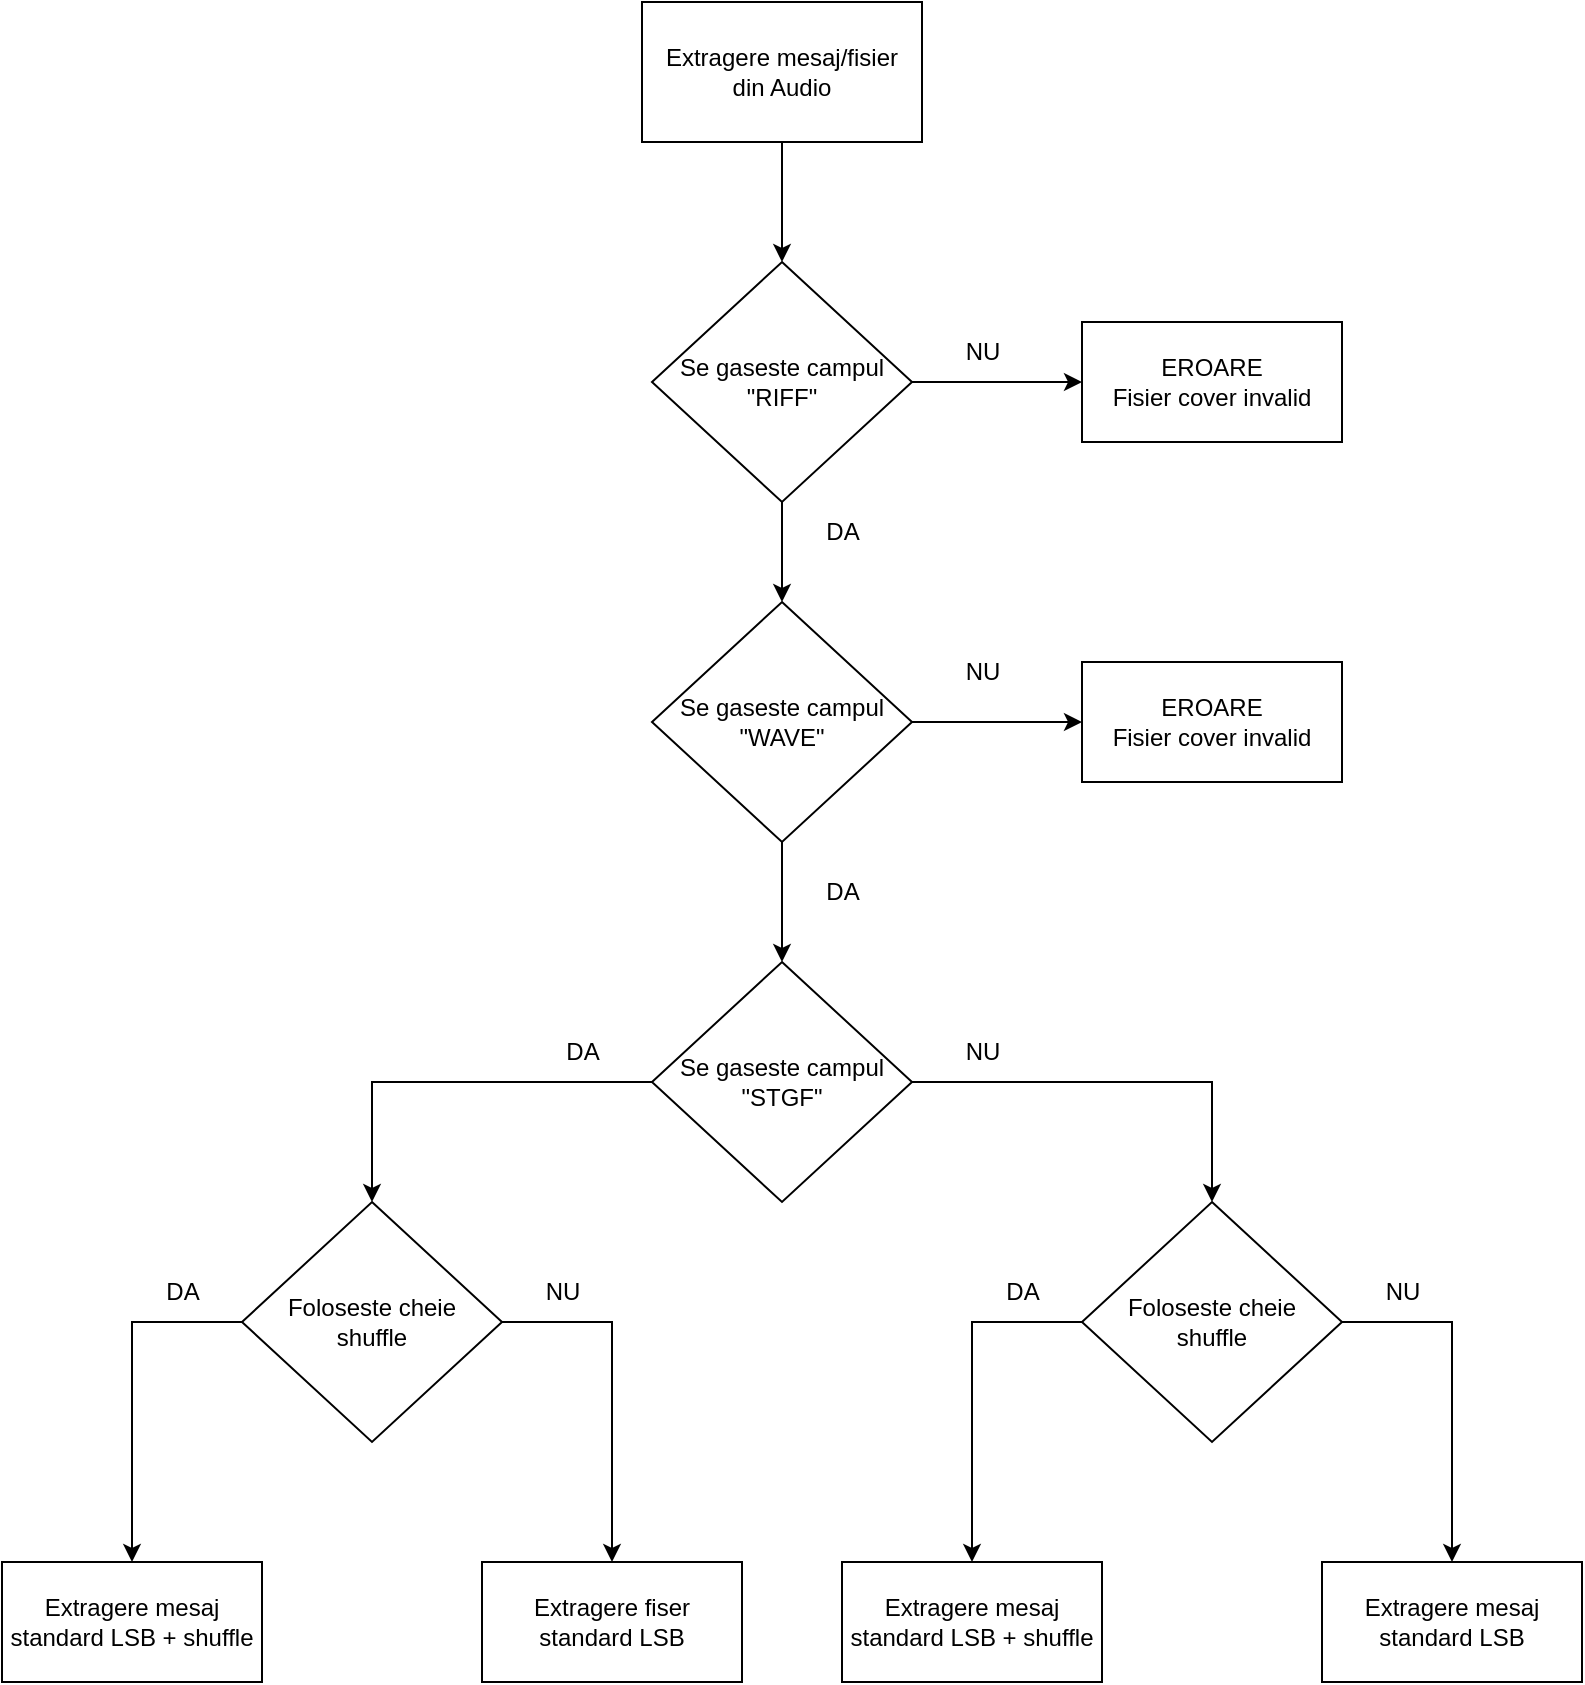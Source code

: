 <mxfile version="27.1.5">
  <diagram name="Page-1" id="cHWANpoMq_QuwKHEL7C3">
    <mxGraphModel dx="1665" dy="749" grid="1" gridSize="10" guides="1" tooltips="1" connect="1" arrows="1" fold="1" page="1" pageScale="1" pageWidth="2000" pageHeight="2000" math="0" shadow="0">
      <root>
        <mxCell id="0" />
        <mxCell id="1" parent="0" />
        <mxCell id="9w8pt_KnntWncsHf2yix-3" style="edgeStyle=orthogonalEdgeStyle;rounded=0;orthogonalLoop=1;jettySize=auto;html=1;exitX=0.5;exitY=1;exitDx=0;exitDy=0;entryX=0.5;entryY=0;entryDx=0;entryDy=0;strokeColor=light-dark(#000000,#3333FF);" edge="1" parent="1" source="9w8pt_KnntWncsHf2yix-1" target="9w8pt_KnntWncsHf2yix-2">
          <mxGeometry relative="1" as="geometry" />
        </mxCell>
        <mxCell id="9w8pt_KnntWncsHf2yix-1" value="Extragere mesaj/fisier&lt;div&gt;din Audio&lt;/div&gt;" style="rounded=0;whiteSpace=wrap;html=1;" vertex="1" parent="1">
          <mxGeometry x="540" y="80" width="140" height="70" as="geometry" />
        </mxCell>
        <mxCell id="9w8pt_KnntWncsHf2yix-4" style="edgeStyle=orthogonalEdgeStyle;rounded=0;orthogonalLoop=1;jettySize=auto;html=1;exitX=1;exitY=0.5;exitDx=0;exitDy=0;strokeColor=light-dark(#000000,#3333FF);" edge="1" parent="1" source="9w8pt_KnntWncsHf2yix-2">
          <mxGeometry relative="1" as="geometry">
            <mxPoint x="760" y="270" as="targetPoint" />
          </mxGeometry>
        </mxCell>
        <mxCell id="9w8pt_KnntWncsHf2yix-10" style="edgeStyle=orthogonalEdgeStyle;rounded=0;orthogonalLoop=1;jettySize=auto;html=1;exitX=0.5;exitY=1;exitDx=0;exitDy=0;entryX=0.5;entryY=0;entryDx=0;entryDy=0;strokeColor=light-dark(#000000,#3333FF);" edge="1" parent="1" source="9w8pt_KnntWncsHf2yix-2" target="9w8pt_KnntWncsHf2yix-9">
          <mxGeometry relative="1" as="geometry" />
        </mxCell>
        <mxCell id="9w8pt_KnntWncsHf2yix-2" value="Se gaseste campul &quot;RIFF&quot;" style="rhombus;whiteSpace=wrap;html=1;" vertex="1" parent="1">
          <mxGeometry x="545" y="210" width="130" height="120" as="geometry" />
        </mxCell>
        <mxCell id="9w8pt_KnntWncsHf2yix-5" value="&lt;font style=&quot;color: light-dark(rgb(0, 0, 0), rgb(153, 153, 255));&quot;&gt;NU&lt;/font&gt;" style="text;html=1;align=center;verticalAlign=middle;resizable=0;points=[];autosize=1;strokeColor=none;fillColor=none;" vertex="1" parent="1">
          <mxGeometry x="690" y="240" width="40" height="30" as="geometry" />
        </mxCell>
        <mxCell id="9w8pt_KnntWncsHf2yix-8" value="EROARE&lt;br&gt;Fisier cover invalid" style="rounded=0;whiteSpace=wrap;html=1;" vertex="1" parent="1">
          <mxGeometry x="760" y="240" width="130" height="60" as="geometry" />
        </mxCell>
        <mxCell id="9w8pt_KnntWncsHf2yix-13" style="edgeStyle=orthogonalEdgeStyle;rounded=0;orthogonalLoop=1;jettySize=auto;html=1;exitX=1;exitY=0.5;exitDx=0;exitDy=0;entryX=0;entryY=0.5;entryDx=0;entryDy=0;strokeColor=light-dark(#000000,#3333FF);" edge="1" parent="1" source="9w8pt_KnntWncsHf2yix-9" target="9w8pt_KnntWncsHf2yix-12">
          <mxGeometry relative="1" as="geometry" />
        </mxCell>
        <mxCell id="9w8pt_KnntWncsHf2yix-16" style="edgeStyle=orthogonalEdgeStyle;rounded=0;orthogonalLoop=1;jettySize=auto;html=1;exitX=0.5;exitY=1;exitDx=0;exitDy=0;entryX=0.5;entryY=0;entryDx=0;entryDy=0;strokeColor=light-dark(#000000,#3333FF);" edge="1" parent="1" source="9w8pt_KnntWncsHf2yix-9" target="9w8pt_KnntWncsHf2yix-15">
          <mxGeometry relative="1" as="geometry" />
        </mxCell>
        <mxCell id="9w8pt_KnntWncsHf2yix-9" value="Se gaseste campul &quot;WAVE&quot;" style="rhombus;whiteSpace=wrap;html=1;" vertex="1" parent="1">
          <mxGeometry x="545" y="380" width="130" height="120" as="geometry" />
        </mxCell>
        <mxCell id="9w8pt_KnntWncsHf2yix-11" value="&lt;font style=&quot;color: light-dark(rgb(0, 0, 0), rgb(153, 153, 255));&quot;&gt;DA&lt;/font&gt;" style="text;html=1;align=center;verticalAlign=middle;resizable=0;points=[];autosize=1;strokeColor=none;fillColor=none;" vertex="1" parent="1">
          <mxGeometry x="620" y="330" width="40" height="30" as="geometry" />
        </mxCell>
        <mxCell id="9w8pt_KnntWncsHf2yix-12" value="EROARE&lt;br&gt;Fisier cover invalid" style="rounded=0;whiteSpace=wrap;html=1;" vertex="1" parent="1">
          <mxGeometry x="760" y="410" width="130" height="60" as="geometry" />
        </mxCell>
        <mxCell id="9w8pt_KnntWncsHf2yix-14" value="&lt;font style=&quot;color: light-dark(rgb(0, 0, 0), rgb(153, 153, 255));&quot;&gt;NU&lt;/font&gt;" style="text;html=1;align=center;verticalAlign=middle;resizable=0;points=[];autosize=1;strokeColor=none;fillColor=none;" vertex="1" parent="1">
          <mxGeometry x="690" y="400" width="40" height="30" as="geometry" />
        </mxCell>
        <mxCell id="9w8pt_KnntWncsHf2yix-18" style="edgeStyle=orthogonalEdgeStyle;rounded=0;orthogonalLoop=1;jettySize=auto;html=1;exitX=1;exitY=0.5;exitDx=0;exitDy=0;entryX=0.5;entryY=0;entryDx=0;entryDy=0;strokeColor=light-dark(#000000,#3333FF);" edge="1" parent="1" source="9w8pt_KnntWncsHf2yix-15" target="9w8pt_KnntWncsHf2yix-34">
          <mxGeometry relative="1" as="geometry">
            <mxPoint x="765" y="710" as="targetPoint" />
          </mxGeometry>
        </mxCell>
        <mxCell id="9w8pt_KnntWncsHf2yix-22" style="edgeStyle=orthogonalEdgeStyle;rounded=0;orthogonalLoop=1;jettySize=auto;html=1;exitX=0;exitY=0.5;exitDx=0;exitDy=0;entryX=0.5;entryY=0;entryDx=0;entryDy=0;strokeColor=light-dark(#000000,#3333FF);" edge="1" parent="1" source="9w8pt_KnntWncsHf2yix-15" target="9w8pt_KnntWncsHf2yix-21">
          <mxGeometry relative="1" as="geometry" />
        </mxCell>
        <mxCell id="9w8pt_KnntWncsHf2yix-15" value="Se gaseste campul &quot;STGF&quot;" style="rhombus;whiteSpace=wrap;html=1;" vertex="1" parent="1">
          <mxGeometry x="545" y="560" width="130" height="120" as="geometry" />
        </mxCell>
        <mxCell id="9w8pt_KnntWncsHf2yix-17" value="&lt;font style=&quot;color: light-dark(rgb(0, 0, 0), rgb(153, 153, 255));&quot;&gt;DA&lt;/font&gt;" style="text;html=1;align=center;verticalAlign=middle;resizable=0;points=[];autosize=1;strokeColor=none;fillColor=none;" vertex="1" parent="1">
          <mxGeometry x="620" y="510" width="40" height="30" as="geometry" />
        </mxCell>
        <mxCell id="9w8pt_KnntWncsHf2yix-19" value="&lt;font style=&quot;color: light-dark(rgb(0, 0, 0), rgb(153, 153, 255));&quot;&gt;NU&lt;/font&gt;" style="text;html=1;align=center;verticalAlign=middle;resizable=0;points=[];autosize=1;strokeColor=none;fillColor=none;" vertex="1" parent="1">
          <mxGeometry x="690" y="590" width="40" height="30" as="geometry" />
        </mxCell>
        <mxCell id="9w8pt_KnntWncsHf2yix-24" style="edgeStyle=orthogonalEdgeStyle;rounded=0;orthogonalLoop=1;jettySize=auto;html=1;exitX=1;exitY=0.5;exitDx=0;exitDy=0;entryX=0.5;entryY=0;entryDx=0;entryDy=0;strokeColor=light-dark(#000000,#3333FF);" edge="1" parent="1" source="9w8pt_KnntWncsHf2yix-21" target="9w8pt_KnntWncsHf2yix-25">
          <mxGeometry relative="1" as="geometry">
            <mxPoint x="520" y="820" as="targetPoint" />
          </mxGeometry>
        </mxCell>
        <mxCell id="9w8pt_KnntWncsHf2yix-26" style="edgeStyle=orthogonalEdgeStyle;rounded=0;orthogonalLoop=1;jettySize=auto;html=1;exitX=0;exitY=0.5;exitDx=0;exitDy=0;entryX=0.5;entryY=0;entryDx=0;entryDy=0;strokeColor=light-dark(#000000,#3333FF);" edge="1" parent="1" source="9w8pt_KnntWncsHf2yix-21" target="9w8pt_KnntWncsHf2yix-27">
          <mxGeometry relative="1" as="geometry">
            <mxPoint x="270" y="750" as="targetPoint" />
          </mxGeometry>
        </mxCell>
        <mxCell id="9w8pt_KnntWncsHf2yix-21" value="Foloseste cheie&lt;div&gt;shuffle&lt;/div&gt;" style="rhombus;whiteSpace=wrap;html=1;" vertex="1" parent="1">
          <mxGeometry x="340" y="680" width="130" height="120" as="geometry" />
        </mxCell>
        <mxCell id="9w8pt_KnntWncsHf2yix-23" value="&lt;font style=&quot;color: light-dark(rgb(0, 0, 0), rgb(153, 153, 255));&quot;&gt;DA&lt;/font&gt;" style="text;html=1;align=center;verticalAlign=middle;resizable=0;points=[];autosize=1;strokeColor=none;fillColor=none;" vertex="1" parent="1">
          <mxGeometry x="490" y="590" width="40" height="30" as="geometry" />
        </mxCell>
        <mxCell id="9w8pt_KnntWncsHf2yix-25" value="Extragere fiser standard LSB" style="rounded=0;whiteSpace=wrap;html=1;" vertex="1" parent="1">
          <mxGeometry x="460" y="860" width="130" height="60" as="geometry" />
        </mxCell>
        <mxCell id="9w8pt_KnntWncsHf2yix-27" value="Extragere mesaj standard LSB + shuffle" style="rounded=0;whiteSpace=wrap;html=1;" vertex="1" parent="1">
          <mxGeometry x="220" y="860" width="130" height="60" as="geometry" />
        </mxCell>
        <mxCell id="9w8pt_KnntWncsHf2yix-28" value="&lt;font style=&quot;color: light-dark(rgb(0, 0, 0), rgb(153, 153, 255));&quot;&gt;DA&lt;/font&gt;" style="text;html=1;align=center;verticalAlign=middle;resizable=0;points=[];autosize=1;strokeColor=none;fillColor=none;" vertex="1" parent="1">
          <mxGeometry x="290" y="710" width="40" height="30" as="geometry" />
        </mxCell>
        <mxCell id="9w8pt_KnntWncsHf2yix-29" value="&lt;font style=&quot;color: light-dark(rgb(0, 0, 0), rgb(153, 153, 255));&quot;&gt;NU&lt;/font&gt;" style="text;html=1;align=center;verticalAlign=middle;resizable=0;points=[];autosize=1;strokeColor=none;fillColor=none;" vertex="1" parent="1">
          <mxGeometry x="480" y="710" width="40" height="30" as="geometry" />
        </mxCell>
        <mxCell id="9w8pt_KnntWncsHf2yix-32" style="edgeStyle=orthogonalEdgeStyle;rounded=0;orthogonalLoop=1;jettySize=auto;html=1;exitX=1;exitY=0.5;exitDx=0;exitDy=0;entryX=0.5;entryY=0;entryDx=0;entryDy=0;strokeColor=light-dark(#000000,#3333FF);" edge="1" parent="1" source="9w8pt_KnntWncsHf2yix-34" target="9w8pt_KnntWncsHf2yix-35">
          <mxGeometry relative="1" as="geometry">
            <mxPoint x="940" y="820" as="targetPoint" />
          </mxGeometry>
        </mxCell>
        <mxCell id="9w8pt_KnntWncsHf2yix-33" style="edgeStyle=orthogonalEdgeStyle;rounded=0;orthogonalLoop=1;jettySize=auto;html=1;exitX=0;exitY=0.5;exitDx=0;exitDy=0;entryX=0.5;entryY=0;entryDx=0;entryDy=0;strokeColor=light-dark(#000000,#3333FF);" edge="1" parent="1" source="9w8pt_KnntWncsHf2yix-34" target="9w8pt_KnntWncsHf2yix-36">
          <mxGeometry relative="1" as="geometry">
            <mxPoint x="690" y="750" as="targetPoint" />
          </mxGeometry>
        </mxCell>
        <mxCell id="9w8pt_KnntWncsHf2yix-34" value="Foloseste cheie&lt;div&gt;shuffle&lt;/div&gt;" style="rhombus;whiteSpace=wrap;html=1;" vertex="1" parent="1">
          <mxGeometry x="760" y="680" width="130" height="120" as="geometry" />
        </mxCell>
        <mxCell id="9w8pt_KnntWncsHf2yix-35" value="Extragere mesaj standard LSB" style="rounded=0;whiteSpace=wrap;html=1;" vertex="1" parent="1">
          <mxGeometry x="880" y="860" width="130" height="60" as="geometry" />
        </mxCell>
        <mxCell id="9w8pt_KnntWncsHf2yix-36" value="Extragere mesaj standard LSB + shuffle" style="rounded=0;whiteSpace=wrap;html=1;" vertex="1" parent="1">
          <mxGeometry x="640" y="860" width="130" height="60" as="geometry" />
        </mxCell>
        <mxCell id="9w8pt_KnntWncsHf2yix-37" value="&lt;font style=&quot;color: light-dark(rgb(0, 0, 0), rgb(153, 153, 255));&quot;&gt;DA&lt;/font&gt;" style="text;html=1;align=center;verticalAlign=middle;resizable=0;points=[];autosize=1;strokeColor=none;fillColor=none;" vertex="1" parent="1">
          <mxGeometry x="710" y="710" width="40" height="30" as="geometry" />
        </mxCell>
        <mxCell id="9w8pt_KnntWncsHf2yix-38" value="&lt;font style=&quot;color: light-dark(rgb(0, 0, 0), rgb(153, 153, 255));&quot;&gt;NU&lt;/font&gt;" style="text;html=1;align=center;verticalAlign=middle;resizable=0;points=[];autosize=1;strokeColor=none;fillColor=none;" vertex="1" parent="1">
          <mxGeometry x="900" y="710" width="40" height="30" as="geometry" />
        </mxCell>
      </root>
    </mxGraphModel>
  </diagram>
</mxfile>
